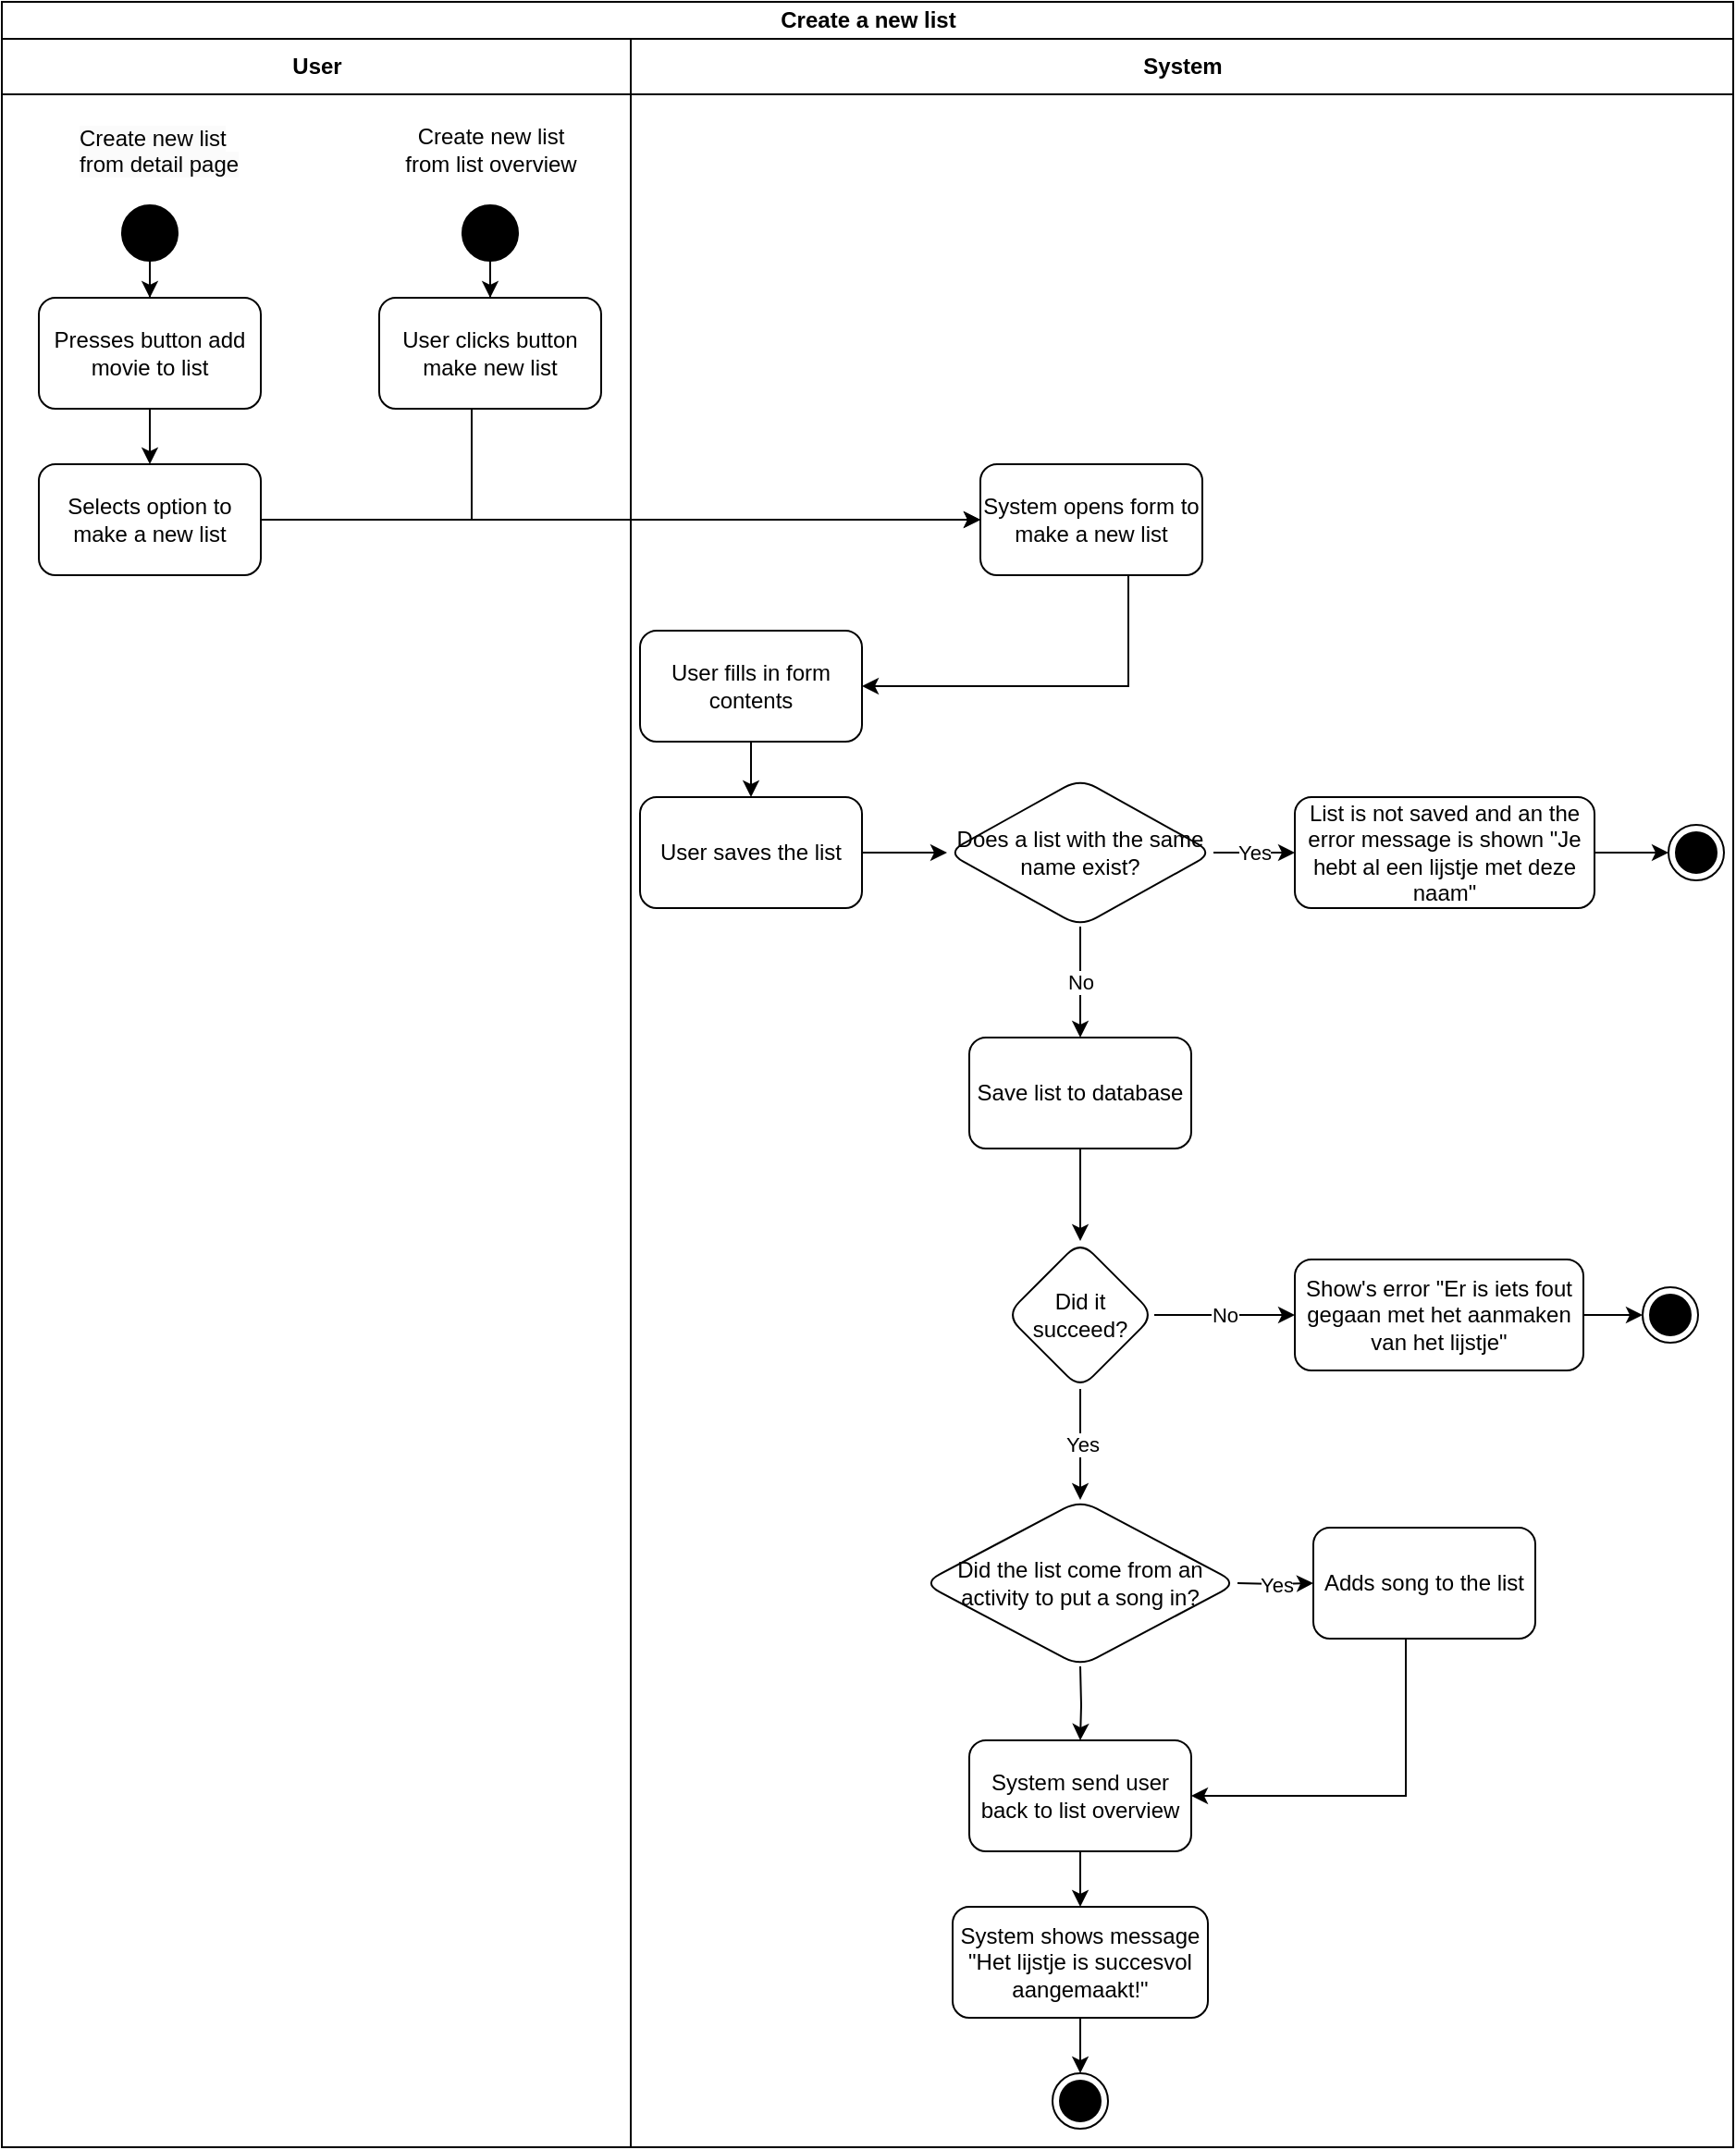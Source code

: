 <mxfile version="20.8.10" type="device"><diagram name="Page-1" id="88FNzlH7hVorsuXvuh3l"><mxGraphModel dx="271" dy="772" grid="1" gridSize="10" guides="1" tooltips="1" connect="1" arrows="1" fold="1" page="1" pageScale="1" pageWidth="827" pageHeight="1169" math="0" shadow="0"><root><mxCell id="0"/><mxCell id="1" parent="0"/><mxCell id="Pp-YgOYDnKA3dIyHWytQ-15" value="Create a new list" style="swimlane;childLayout=stackLayout;resizeParent=1;resizeParentMax=0;startSize=20;html=1;" parent="1" vertex="1"><mxGeometry x="930" y="40" width="936" height="1160" as="geometry"/></mxCell><mxCell id="Pp-YgOYDnKA3dIyHWytQ-16" value="User" style="swimlane;startSize=30;html=1;" parent="Pp-YgOYDnKA3dIyHWytQ-15" vertex="1"><mxGeometry y="20" width="340" height="1140" as="geometry"/></mxCell><mxCell id="BjIOUszgqPvBr5kn-ywb-1" value="User clicks button make new list" style="rounded=1;whiteSpace=wrap;html=1;" parent="Pp-YgOYDnKA3dIyHWytQ-16" vertex="1"><mxGeometry x="204.0" y="140" width="120" height="60" as="geometry"/></mxCell><mxCell id="BjIOUszgqPvBr5kn-ywb-2" value="&lt;span style=&quot;color: rgb(0, 0, 0); font-family: Helvetica; font-size: 12px; font-style: normal; font-variant-ligatures: normal; font-variant-caps: normal; font-weight: 400; letter-spacing: normal; orphans: 2; text-align: center; text-indent: 0px; text-transform: none; widows: 2; word-spacing: 0px; -webkit-text-stroke-width: 0px; background-color: rgb(251, 251, 251); text-decoration-thickness: initial; text-decoration-style: initial; text-decoration-color: initial; float: none; display: inline !important;&quot;&gt;Create new list from detail page&lt;/span&gt;" style="text;whiteSpace=wrap;html=1;" parent="Pp-YgOYDnKA3dIyHWytQ-16" vertex="1"><mxGeometry x="40.0" y="40" width="100" height="40" as="geometry"/></mxCell><mxCell id="BjIOUszgqPvBr5kn-ywb-24" value="" style="edgeStyle=orthogonalEdgeStyle;rounded=0;orthogonalLoop=1;jettySize=auto;html=1;" parent="Pp-YgOYDnKA3dIyHWytQ-16" source="BjIOUszgqPvBr5kn-ywb-23" target="BjIOUszgqPvBr5kn-ywb-1" edge="1"><mxGeometry relative="1" as="geometry"/></mxCell><mxCell id="BjIOUszgqPvBr5kn-ywb-23" value="" style="ellipse;fillColor=strokeColor;" parent="Pp-YgOYDnKA3dIyHWytQ-16" vertex="1"><mxGeometry x="249.0" y="90" width="30" height="30" as="geometry"/></mxCell><mxCell id="BjIOUszgqPvBr5kn-ywb-25" value="Create new list &lt;br&gt;from list overview" style="text;html=1;align=center;verticalAlign=middle;resizable=0;points=[];autosize=1;strokeColor=none;fillColor=none;" parent="Pp-YgOYDnKA3dIyHWytQ-16" vertex="1"><mxGeometry x="204.0" y="40" width="120" height="40" as="geometry"/></mxCell><mxCell id="BjIOUszgqPvBr5kn-ywb-26" value="" style="ellipse;fillColor=strokeColor;" parent="Pp-YgOYDnKA3dIyHWytQ-16" vertex="1"><mxGeometry x="65.0" y="90" width="30" height="30" as="geometry"/></mxCell><mxCell id="BjIOUszgqPvBr5kn-ywb-29" value="Presses button add movie to list" style="rounded=1;whiteSpace=wrap;html=1;" parent="Pp-YgOYDnKA3dIyHWytQ-16" vertex="1"><mxGeometry x="20.0" y="140" width="120" height="60" as="geometry"/></mxCell><mxCell id="BjIOUszgqPvBr5kn-ywb-30" value="" style="edgeStyle=orthogonalEdgeStyle;rounded=0;orthogonalLoop=1;jettySize=auto;html=1;" parent="Pp-YgOYDnKA3dIyHWytQ-16" source="BjIOUszgqPvBr5kn-ywb-26" target="BjIOUszgqPvBr5kn-ywb-29" edge="1"><mxGeometry relative="1" as="geometry"/></mxCell><mxCell id="BjIOUszgqPvBr5kn-ywb-31" value="Selects option to make a new list" style="whiteSpace=wrap;html=1;rounded=1;" parent="Pp-YgOYDnKA3dIyHWytQ-16" vertex="1"><mxGeometry x="20.0" y="230" width="120" height="60" as="geometry"/></mxCell><mxCell id="BjIOUszgqPvBr5kn-ywb-32" value="" style="edgeStyle=orthogonalEdgeStyle;rounded=0;orthogonalLoop=1;jettySize=auto;html=1;" parent="Pp-YgOYDnKA3dIyHWytQ-16" source="BjIOUszgqPvBr5kn-ywb-29" target="BjIOUszgqPvBr5kn-ywb-31" edge="1"><mxGeometry relative="1" as="geometry"/></mxCell><mxCell id="Pp-YgOYDnKA3dIyHWytQ-17" value="System" style="swimlane;startSize=30;html=1;" parent="Pp-YgOYDnKA3dIyHWytQ-15" vertex="1"><mxGeometry x="340" y="20" width="596" height="1140" as="geometry"/></mxCell><mxCell id="BjIOUszgqPvBr5kn-ywb-5" value="User fills in form contents" style="whiteSpace=wrap;html=1;rounded=1;" parent="Pp-YgOYDnKA3dIyHWytQ-17" vertex="1"><mxGeometry x="5" y="320" width="120" height="60" as="geometry"/></mxCell><mxCell id="BjIOUszgqPvBr5kn-ywb-7" value="User saves the list" style="whiteSpace=wrap;html=1;rounded=1;" parent="Pp-YgOYDnKA3dIyHWytQ-17" vertex="1"><mxGeometry x="5" y="410" width="120" height="60" as="geometry"/></mxCell><mxCell id="BjIOUszgqPvBr5kn-ywb-8" value="" style="edgeStyle=orthogonalEdgeStyle;rounded=0;orthogonalLoop=1;jettySize=auto;html=1;" parent="Pp-YgOYDnKA3dIyHWytQ-17" source="BjIOUszgqPvBr5kn-ywb-5" target="BjIOUszgqPvBr5kn-ywb-7" edge="1"><mxGeometry relative="1" as="geometry"/></mxCell><mxCell id="BjIOUszgqPvBr5kn-ywb-6" value="" style="edgeStyle=orthogonalEdgeStyle;rounded=0;orthogonalLoop=1;jettySize=auto;html=1;exitX=0.5;exitY=1;exitDx=0;exitDy=0;" parent="Pp-YgOYDnKA3dIyHWytQ-17" source="BjIOUszgqPvBr5kn-ywb-3" target="BjIOUszgqPvBr5kn-ywb-5" edge="1"><mxGeometry relative="1" as="geometry"><Array as="points"><mxPoint x="269" y="350"/></Array></mxGeometry></mxCell><mxCell id="BjIOUszgqPvBr5kn-ywb-10" value="" style="edgeStyle=orthogonalEdgeStyle;rounded=0;orthogonalLoop=1;jettySize=auto;html=1;" parent="Pp-YgOYDnKA3dIyHWytQ-17" source="BjIOUszgqPvBr5kn-ywb-7" target="BjIOUszgqPvBr5kn-ywb-9" edge="1"><mxGeometry relative="1" as="geometry"/></mxCell><mxCell id="BjIOUszgqPvBr5kn-ywb-3" value="System opens form to make a new list" style="whiteSpace=wrap;html=1;rounded=1;" parent="Pp-YgOYDnKA3dIyHWytQ-17" vertex="1"><mxGeometry x="189" y="230" width="120" height="60" as="geometry"/></mxCell><mxCell id="BjIOUszgqPvBr5kn-ywb-9" value="Does a list with the same name exist?" style="rhombus;whiteSpace=wrap;html=1;rounded=1;" parent="Pp-YgOYDnKA3dIyHWytQ-17" vertex="1"><mxGeometry x="171" y="400" width="144" height="80" as="geometry"/></mxCell><mxCell id="BjIOUszgqPvBr5kn-ywb-11" value="List is not saved and an the error message is shown &quot;Je hebt al een lijstje met deze naam&quot;" style="whiteSpace=wrap;html=1;rounded=1;" parent="Pp-YgOYDnKA3dIyHWytQ-17" vertex="1"><mxGeometry x="359" y="410" width="162" height="60" as="geometry"/></mxCell><mxCell id="BjIOUszgqPvBr5kn-ywb-12" value="Yes" style="edgeStyle=orthogonalEdgeStyle;rounded=0;orthogonalLoop=1;jettySize=auto;html=1;" parent="Pp-YgOYDnKA3dIyHWytQ-17" source="BjIOUszgqPvBr5kn-ywb-9" target="BjIOUszgqPvBr5kn-ywb-11" edge="1"><mxGeometry relative="1" as="geometry"/></mxCell><mxCell id="BjIOUszgqPvBr5kn-ywb-15" value="System send user back to list overview" style="whiteSpace=wrap;html=1;rounded=1;" parent="Pp-YgOYDnKA3dIyHWytQ-17" vertex="1"><mxGeometry x="183" y="920" width="120" height="60" as="geometry"/></mxCell><mxCell id="BjIOUszgqPvBr5kn-ywb-17" value="System shows message &quot;Het lijstje is succesvol aangemaakt!&quot;" style="whiteSpace=wrap;html=1;rounded=1;" parent="Pp-YgOYDnKA3dIyHWytQ-17" vertex="1"><mxGeometry x="174" y="1010" width="138" height="60" as="geometry"/></mxCell><mxCell id="BjIOUszgqPvBr5kn-ywb-18" value="" style="edgeStyle=orthogonalEdgeStyle;rounded=0;orthogonalLoop=1;jettySize=auto;html=1;" parent="Pp-YgOYDnKA3dIyHWytQ-17" source="BjIOUszgqPvBr5kn-ywb-15" target="BjIOUszgqPvBr5kn-ywb-17" edge="1"><mxGeometry relative="1" as="geometry"/></mxCell><mxCell id="BjIOUszgqPvBr5kn-ywb-19" value="" style="ellipse;html=1;shape=endState;fillColor=strokeColor;" parent="Pp-YgOYDnKA3dIyHWytQ-17" vertex="1"><mxGeometry x="561" y="425" width="30" height="30" as="geometry"/></mxCell><mxCell id="BjIOUszgqPvBr5kn-ywb-20" value="" style="edgeStyle=orthogonalEdgeStyle;rounded=0;orthogonalLoop=1;jettySize=auto;html=1;" parent="Pp-YgOYDnKA3dIyHWytQ-17" source="BjIOUszgqPvBr5kn-ywb-11" target="BjIOUszgqPvBr5kn-ywb-19" edge="1"><mxGeometry relative="1" as="geometry"/></mxCell><mxCell id="BjIOUszgqPvBr5kn-ywb-21" value="" style="ellipse;html=1;shape=endState;fillColor=strokeColor;" parent="Pp-YgOYDnKA3dIyHWytQ-17" vertex="1"><mxGeometry x="228" y="1100" width="30" height="30" as="geometry"/></mxCell><mxCell id="BjIOUszgqPvBr5kn-ywb-22" value="" style="edgeStyle=orthogonalEdgeStyle;rounded=0;orthogonalLoop=1;jettySize=auto;html=1;" parent="Pp-YgOYDnKA3dIyHWytQ-17" source="BjIOUszgqPvBr5kn-ywb-17" target="BjIOUszgqPvBr5kn-ywb-21" edge="1"><mxGeometry relative="1" as="geometry"/></mxCell><mxCell id="BjIOUszgqPvBr5kn-ywb-45" value="" style="edgeStyle=orthogonalEdgeStyle;rounded=0;orthogonalLoop=1;jettySize=auto;html=1;" parent="Pp-YgOYDnKA3dIyHWytQ-17" target="BjIOUszgqPvBr5kn-ywb-15" edge="1"><mxGeometry relative="1" as="geometry"><mxPoint x="243" y="880" as="sourcePoint"/></mxGeometry></mxCell><mxCell id="BjIOUszgqPvBr5kn-ywb-37" value="Did the list come from an activity to put a song in?" style="rhombus;whiteSpace=wrap;html=1;rounded=1;" parent="Pp-YgOYDnKA3dIyHWytQ-17" vertex="1"><mxGeometry x="158" y="790" width="170" height="90" as="geometry"/></mxCell><mxCell id="BjIOUszgqPvBr5kn-ywb-39" value="Save list to database" style="whiteSpace=wrap;html=1;rounded=1;" parent="Pp-YgOYDnKA3dIyHWytQ-17" vertex="1"><mxGeometry x="183" y="540" width="120" height="60" as="geometry"/></mxCell><mxCell id="BjIOUszgqPvBr5kn-ywb-40" value="No" style="edgeStyle=orthogonalEdgeStyle;rounded=0;orthogonalLoop=1;jettySize=auto;html=1;" parent="Pp-YgOYDnKA3dIyHWytQ-17" source="BjIOUszgqPvBr5kn-ywb-9" target="BjIOUszgqPvBr5kn-ywb-39" edge="1"><mxGeometry relative="1" as="geometry"/></mxCell><mxCell id="BjIOUszgqPvBr5kn-ywb-44" style="edgeStyle=orthogonalEdgeStyle;rounded=0;orthogonalLoop=1;jettySize=auto;html=1;entryX=1;entryY=0.5;entryDx=0;entryDy=0;" parent="Pp-YgOYDnKA3dIyHWytQ-17" source="BjIOUszgqPvBr5kn-ywb-42" target="BjIOUszgqPvBr5kn-ywb-15" edge="1"><mxGeometry relative="1" as="geometry"><Array as="points"><mxPoint x="419" y="950"/></Array></mxGeometry></mxCell><mxCell id="BjIOUszgqPvBr5kn-ywb-42" value="Adds song to the list" style="whiteSpace=wrap;html=1;rounded=1;" parent="Pp-YgOYDnKA3dIyHWytQ-17" vertex="1"><mxGeometry x="369" y="805" width="120" height="60" as="geometry"/></mxCell><mxCell id="BjIOUszgqPvBr5kn-ywb-43" value="Yes" style="edgeStyle=orthogonalEdgeStyle;rounded=0;orthogonalLoop=1;jettySize=auto;html=1;" parent="Pp-YgOYDnKA3dIyHWytQ-17" target="BjIOUszgqPvBr5kn-ywb-42" edge="1"><mxGeometry relative="1" as="geometry"><mxPoint x="328" y="835" as="sourcePoint"/></mxGeometry></mxCell><mxCell id="BjIOUszgqPvBr5kn-ywb-51" value="Yes" style="edgeStyle=orthogonalEdgeStyle;rounded=0;orthogonalLoop=1;jettySize=auto;html=1;" parent="Pp-YgOYDnKA3dIyHWytQ-17" source="BjIOUszgqPvBr5kn-ywb-47" edge="1"><mxGeometry relative="1" as="geometry"><mxPoint x="243" y="790" as="targetPoint"/></mxGeometry></mxCell><mxCell id="BjIOUszgqPvBr5kn-ywb-47" value="Did it succeed?" style="rhombus;whiteSpace=wrap;html=1;rounded=1;" parent="Pp-YgOYDnKA3dIyHWytQ-17" vertex="1"><mxGeometry x="203" y="650" width="80" height="80" as="geometry"/></mxCell><mxCell id="BjIOUszgqPvBr5kn-ywb-48" value="" style="edgeStyle=orthogonalEdgeStyle;rounded=0;orthogonalLoop=1;jettySize=auto;html=1;" parent="Pp-YgOYDnKA3dIyHWytQ-17" source="BjIOUszgqPvBr5kn-ywb-39" target="BjIOUszgqPvBr5kn-ywb-47" edge="1"><mxGeometry relative="1" as="geometry"/></mxCell><mxCell id="BjIOUszgqPvBr5kn-ywb-49" value="Show's error &quot;Er is iets fout gegaan met het aanmaken van het lijstje&quot;" style="whiteSpace=wrap;html=1;rounded=1;" parent="Pp-YgOYDnKA3dIyHWytQ-17" vertex="1"><mxGeometry x="359" y="660" width="156" height="60" as="geometry"/></mxCell><mxCell id="BjIOUszgqPvBr5kn-ywb-50" value="No" style="edgeStyle=orthogonalEdgeStyle;rounded=0;orthogonalLoop=1;jettySize=auto;html=1;" parent="Pp-YgOYDnKA3dIyHWytQ-17" source="BjIOUszgqPvBr5kn-ywb-47" target="BjIOUszgqPvBr5kn-ywb-49" edge="1"><mxGeometry relative="1" as="geometry"/></mxCell><mxCell id="BjIOUszgqPvBr5kn-ywb-53" value="" style="edgeStyle=orthogonalEdgeStyle;rounded=0;orthogonalLoop=1;jettySize=auto;html=1;endArrow=none;endFill=0;startArrow=classic;startFill=1;" parent="Pp-YgOYDnKA3dIyHWytQ-17" source="BjIOUszgqPvBr5kn-ywb-52" target="BjIOUszgqPvBr5kn-ywb-49" edge="1"><mxGeometry relative="1" as="geometry"/></mxCell><mxCell id="BjIOUszgqPvBr5kn-ywb-52" value="" style="ellipse;html=1;shape=endState;fillColor=strokeColor;" parent="Pp-YgOYDnKA3dIyHWytQ-17" vertex="1"><mxGeometry x="547" y="675" width="30" height="30" as="geometry"/></mxCell><mxCell id="BjIOUszgqPvBr5kn-ywb-36" value="" style="edgeStyle=orthogonalEdgeStyle;rounded=0;orthogonalLoop=1;jettySize=auto;html=1;" parent="Pp-YgOYDnKA3dIyHWytQ-15" source="BjIOUszgqPvBr5kn-ywb-31" target="BjIOUszgqPvBr5kn-ywb-3" edge="1"><mxGeometry relative="1" as="geometry"/></mxCell><mxCell id="BjIOUszgqPvBr5kn-ywb-4" value="" style="edgeStyle=orthogonalEdgeStyle;rounded=0;orthogonalLoop=1;jettySize=auto;html=1;entryX=0;entryY=0.5;entryDx=0;entryDy=0;" parent="Pp-YgOYDnKA3dIyHWytQ-15" source="BjIOUszgqPvBr5kn-ywb-1" target="BjIOUszgqPvBr5kn-ywb-3" edge="1"><mxGeometry relative="1" as="geometry"><mxPoint x="410.0" y="280" as="targetPoint"/><Array as="points"><mxPoint x="254" y="280"/></Array></mxGeometry></mxCell></root></mxGraphModel></diagram></mxfile>